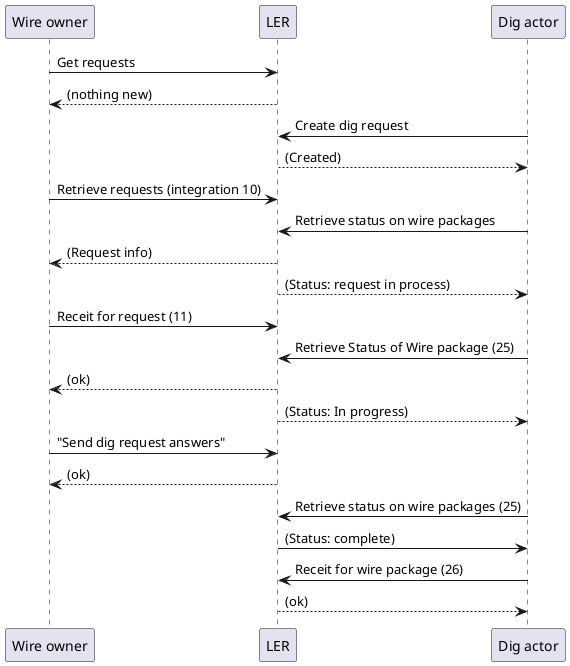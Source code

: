 @startuml
"Wire owner" -> "LER": Get requests
"Wire owner" <-- "LER": (nothing new)
LER <- "Dig actor": Create dig request
LER --> "Dig actor": (Created)
"Wire owner" -> LER: Retrieve requests (integration 10)
"Dig actor" -> LER: Retrieve status on wire packages
LER --> "Wire owner": (Request info)
LER --> "Dig actor": (Status: request in process)
"Wire owner" -> LER: Receit for request (11)
"Dig actor" -> LER: Retrieve Status of Wire package (25)
LER --> "Wire owner": (ok)
LER --> "Dig actor": (Status: In progress)
"Wire owner" -> LER: "Send dig request answers"
LER --> "Wire owner": (ok)
"Dig actor" -> LER: Retrieve status on wire packages (25)
"Dig actor" <- LER: (Status: complete)
"Dig actor" -> LER: Receit for wire package (26)
"Dig actor" <-- LER: (ok) 
@enduml